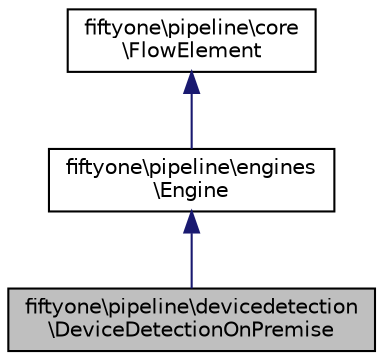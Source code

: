 digraph "fiftyone\pipeline\devicedetection\DeviceDetectionOnPremise"
{
 // LATEX_PDF_SIZE
  bgcolor="transparent";
  edge [fontname="Helvetica",fontsize="10",labelfontname="Helvetica",labelfontsize="10"];
  node [fontname="Helvetica",fontsize="10",shape=record];
  Node3 [label="fiftyone\\pipeline\\devicedetection\l\\DeviceDetectionOnPremise",height=0.2,width=0.4,color="black", fillcolor="grey75", style="filled", fontcolor="black",tooltip=" "];
  Node4 -> Node3 [dir="back",color="midnightblue",fontsize="10",style="solid",fontname="Helvetica"];
  Node4 [label="fiftyone\\pipeline\\engines\l\\Engine",height=0.2,width=0.4,color="black",URL="$classfiftyone_1_1pipeline_1_1engines_1_1_engine.html",tooltip="An engine is an extension of the Pipeline Core flowElement class It allows for a cache,..."];
  Node5 -> Node4 [dir="back",color="midnightblue",fontsize="10",style="solid",fontname="Helvetica"];
  Node5 [label="fiftyone\\pipeline\\core\l\\FlowElement",height=0.2,width=0.4,color="black",URL="$classfiftyone_1_1pipeline_1_1core_1_1_flow_element.html",tooltip="A FlowElement is placed inside a Pipeline It receives Evidence via a FlowData object It uses this to ..."];
}
